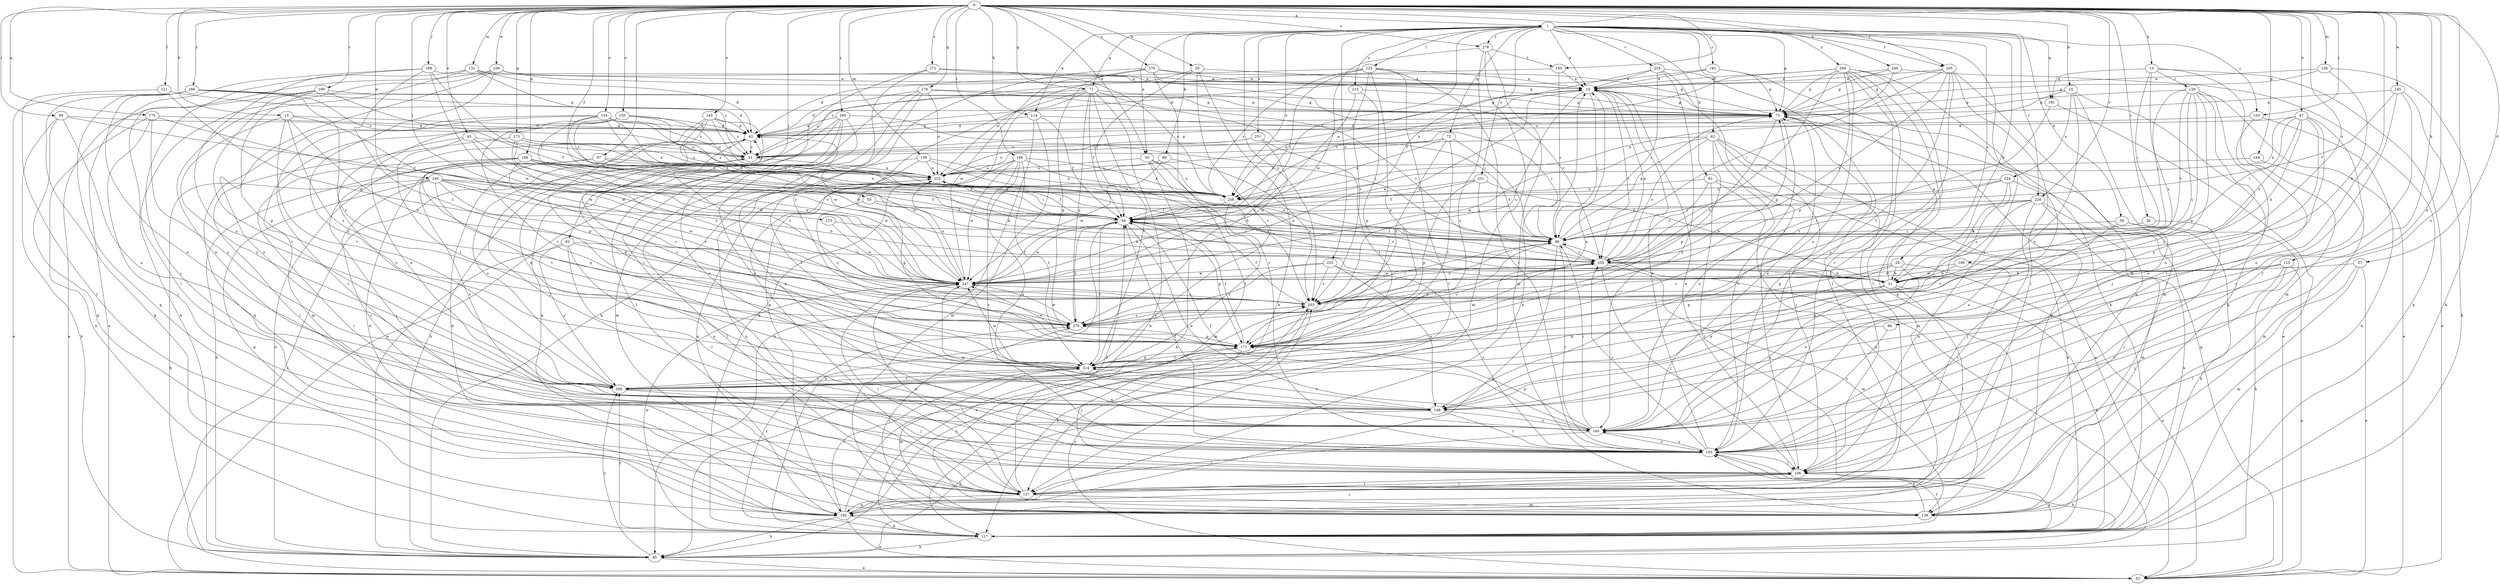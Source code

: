 strict digraph  {
0;
1;
10;
13;
15;
16;
20;
21;
26;
29;
31;
37;
39;
42;
43;
47;
50;
53;
55;
62;
64;
71;
72;
75;
80;
82;
85;
86;
93;
95;
96;
97;
103;
106;
110;
114;
117;
121;
123;
125;
126;
127;
128;
131;
136;
138;
145;
149;
150;
154;
160;
164;
169;
171;
173;
175;
178;
181;
182;
183;
186;
189;
190;
192;
193;
199;
203;
205;
214;
215;
223;
224;
225;
228;
229;
231;
235;
238;
240;
245;
247;
249;
251;
258;
260;
266;
268;
269;
272;
276;
278;
279;
0 -> 1  [label=a];
0 -> 13  [label=b];
0 -> 15  [label=b];
0 -> 16  [label=b];
0 -> 20  [label=b];
0 -> 26  [label=c];
0 -> 37  [label=d];
0 -> 43  [label=e];
0 -> 47  [label=e];
0 -> 50  [label=e];
0 -> 55  [label=f];
0 -> 71  [label=g];
0 -> 86  [label=i];
0 -> 93  [label=i];
0 -> 95  [label=i];
0 -> 97  [label=j];
0 -> 103  [label=j];
0 -> 110  [label=k];
0 -> 114  [label=k];
0 -> 121  [label=l];
0 -> 123  [label=l];
0 -> 128  [label=m];
0 -> 131  [label=m];
0 -> 136  [label=m];
0 -> 145  [label=n];
0 -> 149  [label=n];
0 -> 150  [label=o];
0 -> 154  [label=o];
0 -> 160  [label=o];
0 -> 164  [label=p];
0 -> 169  [label=p];
0 -> 173  [label=q];
0 -> 175  [label=q];
0 -> 178  [label=q];
0 -> 183  [label=r];
0 -> 186  [label=r];
0 -> 189  [label=r];
0 -> 190  [label=r];
0 -> 199  [label=s];
0 -> 205  [label=t];
0 -> 228  [label=v];
0 -> 238  [label=w];
0 -> 240  [label=w];
0 -> 245  [label=w];
0 -> 249  [label=x];
0 -> 260  [label=y];
0 -> 266  [label=y];
0 -> 272  [label=z];
0 -> 276  [label=z];
0 -> 278  [label=z];
1 -> 10  [label=a];
1 -> 21  [label=b];
1 -> 29  [label=c];
1 -> 39  [label=d];
1 -> 50  [label=e];
1 -> 62  [label=f];
1 -> 64  [label=f];
1 -> 71  [label=g];
1 -> 72  [label=g];
1 -> 75  [label=g];
1 -> 80  [label=h];
1 -> 82  [label=h];
1 -> 103  [label=j];
1 -> 106  [label=j];
1 -> 114  [label=k];
1 -> 125  [label=l];
1 -> 181  [label=q];
1 -> 192  [label=r];
1 -> 203  [label=s];
1 -> 205  [label=t];
1 -> 215  [label=u];
1 -> 223  [label=u];
1 -> 228  [label=v];
1 -> 229  [label=v];
1 -> 231  [label=v];
1 -> 251  [label=x];
1 -> 258  [label=x];
1 -> 268  [label=y];
1 -> 278  [label=z];
10 -> 75  [label=g];
10 -> 96  [label=i];
10 -> 203  [label=s];
10 -> 235  [label=v];
10 -> 247  [label=w];
10 -> 258  [label=x];
13 -> 53  [label=e];
13 -> 96  [label=i];
13 -> 126  [label=l];
13 -> 138  [label=m];
13 -> 181  [label=q];
13 -> 203  [label=s];
15 -> 42  [label=d];
15 -> 203  [label=s];
15 -> 214  [label=t];
15 -> 247  [label=w];
15 -> 269  [label=y];
15 -> 279  [label=z];
16 -> 75  [label=g];
16 -> 106  [label=j];
16 -> 182  [label=q];
16 -> 224  [label=u];
16 -> 258  [label=x];
16 -> 269  [label=y];
20 -> 10  [label=a];
20 -> 64  [label=f];
20 -> 117  [label=k];
20 -> 214  [label=t];
20 -> 225  [label=u];
21 -> 10  [label=a];
21 -> 117  [label=k];
21 -> 127  [label=l];
21 -> 160  [label=o];
21 -> 203  [label=s];
21 -> 279  [label=z];
26 -> 96  [label=i];
26 -> 106  [label=j];
29 -> 21  [label=b];
29 -> 53  [label=e];
29 -> 149  [label=n];
29 -> 160  [label=o];
29 -> 171  [label=p];
29 -> 203  [label=s];
31 -> 75  [label=g];
31 -> 225  [label=u];
37 -> 21  [label=b];
37 -> 53  [label=e];
37 -> 127  [label=l];
37 -> 138  [label=m];
39 -> 85  [label=h];
39 -> 96  [label=i];
39 -> 117  [label=k];
39 -> 149  [label=n];
42 -> 31  [label=c];
42 -> 203  [label=s];
43 -> 31  [label=c];
43 -> 214  [label=t];
43 -> 235  [label=v];
43 -> 247  [label=w];
43 -> 269  [label=y];
47 -> 21  [label=b];
47 -> 42  [label=d];
47 -> 96  [label=i];
47 -> 149  [label=n];
47 -> 160  [label=o];
47 -> 193  [label=r];
47 -> 235  [label=v];
47 -> 258  [label=x];
50 -> 117  [label=k];
50 -> 138  [label=m];
50 -> 203  [label=s];
50 -> 225  [label=u];
50 -> 258  [label=x];
53 -> 31  [label=c];
53 -> 75  [label=g];
53 -> 203  [label=s];
55 -> 21  [label=b];
55 -> 64  [label=f];
55 -> 279  [label=z];
62 -> 31  [label=c];
62 -> 53  [label=e];
62 -> 106  [label=j];
62 -> 138  [label=m];
62 -> 160  [label=o];
62 -> 171  [label=p];
62 -> 235  [label=v];
62 -> 247  [label=w];
64 -> 96  [label=i];
64 -> 117  [label=k];
64 -> 160  [label=o];
64 -> 171  [label=p];
64 -> 214  [label=t];
64 -> 235  [label=v];
64 -> 247  [label=w];
64 -> 279  [label=z];
71 -> 31  [label=c];
71 -> 64  [label=f];
71 -> 75  [label=g];
71 -> 85  [label=h];
71 -> 117  [label=k];
71 -> 182  [label=q];
71 -> 214  [label=t];
71 -> 235  [label=v];
71 -> 279  [label=z];
72 -> 31  [label=c];
72 -> 96  [label=i];
72 -> 214  [label=t];
72 -> 258  [label=x];
72 -> 279  [label=z];
75 -> 42  [label=d];
75 -> 160  [label=o];
75 -> 193  [label=r];
75 -> 203  [label=s];
80 -> 203  [label=s];
80 -> 225  [label=u];
80 -> 247  [label=w];
82 -> 117  [label=k];
82 -> 127  [label=l];
82 -> 182  [label=q];
82 -> 235  [label=v];
82 -> 258  [label=x];
85 -> 42  [label=d];
85 -> 53  [label=e];
85 -> 96  [label=i];
85 -> 203  [label=s];
85 -> 269  [label=y];
86 -> 160  [label=o];
86 -> 171  [label=p];
93 -> 85  [label=h];
93 -> 160  [label=o];
93 -> 193  [label=r];
93 -> 203  [label=s];
93 -> 235  [label=v];
93 -> 269  [label=y];
95 -> 42  [label=d];
95 -> 64  [label=f];
95 -> 85  [label=h];
95 -> 149  [label=n];
95 -> 182  [label=q];
96 -> 64  [label=f];
96 -> 75  [label=g];
96 -> 182  [label=q];
96 -> 193  [label=r];
96 -> 203  [label=s];
96 -> 225  [label=u];
96 -> 235  [label=v];
97 -> 85  [label=h];
97 -> 96  [label=i];
97 -> 160  [label=o];
97 -> 225  [label=u];
103 -> 42  [label=d];
103 -> 117  [label=k];
103 -> 193  [label=r];
106 -> 10  [label=a];
106 -> 117  [label=k];
106 -> 127  [label=l];
110 -> 21  [label=b];
110 -> 53  [label=e];
110 -> 106  [label=j];
110 -> 149  [label=n];
110 -> 193  [label=r];
110 -> 247  [label=w];
114 -> 42  [label=d];
114 -> 64  [label=f];
114 -> 85  [label=h];
114 -> 96  [label=i];
114 -> 138  [label=m];
117 -> 85  [label=h];
117 -> 193  [label=r];
117 -> 247  [label=w];
117 -> 269  [label=y];
117 -> 279  [label=z];
121 -> 75  [label=g];
121 -> 127  [label=l];
121 -> 247  [label=w];
123 -> 96  [label=i];
123 -> 247  [label=w];
125 -> 10  [label=a];
125 -> 42  [label=d];
125 -> 64  [label=f];
125 -> 127  [label=l];
125 -> 171  [label=p];
125 -> 193  [label=r];
125 -> 203  [label=s];
125 -> 258  [label=x];
126 -> 53  [label=e];
126 -> 75  [label=g];
126 -> 96  [label=i];
126 -> 149  [label=n];
126 -> 171  [label=p];
126 -> 193  [label=r];
126 -> 203  [label=s];
126 -> 235  [label=v];
126 -> 269  [label=y];
127 -> 64  [label=f];
127 -> 106  [label=j];
127 -> 138  [label=m];
127 -> 182  [label=q];
127 -> 225  [label=u];
127 -> 247  [label=w];
128 -> 10  [label=a];
128 -> 21  [label=b];
128 -> 75  [label=g];
128 -> 117  [label=k];
131 -> 10  [label=a];
131 -> 31  [label=c];
131 -> 42  [label=d];
131 -> 160  [label=o];
131 -> 269  [label=y];
136 -> 96  [label=i];
136 -> 149  [label=n];
136 -> 214  [label=t];
136 -> 225  [label=u];
136 -> 258  [label=x];
138 -> 42  [label=d];
138 -> 75  [label=g];
138 -> 193  [label=r];
138 -> 279  [label=z];
145 -> 31  [label=c];
145 -> 42  [label=d];
145 -> 106  [label=j];
145 -> 149  [label=n];
145 -> 171  [label=p];
145 -> 225  [label=u];
145 -> 235  [label=v];
149 -> 85  [label=h];
149 -> 160  [label=o];
149 -> 193  [label=r];
149 -> 214  [label=t];
150 -> 42  [label=d];
150 -> 138  [label=m];
150 -> 149  [label=n];
150 -> 214  [label=t];
150 -> 225  [label=u];
150 -> 247  [label=w];
150 -> 258  [label=x];
154 -> 31  [label=c];
154 -> 42  [label=d];
154 -> 64  [label=f];
154 -> 96  [label=i];
154 -> 182  [label=q];
154 -> 193  [label=r];
154 -> 225  [label=u];
154 -> 247  [label=w];
154 -> 258  [label=x];
160 -> 64  [label=f];
160 -> 96  [label=i];
160 -> 127  [label=l];
160 -> 171  [label=p];
160 -> 193  [label=r];
160 -> 247  [label=w];
164 -> 138  [label=m];
164 -> 225  [label=u];
169 -> 21  [label=b];
169 -> 64  [label=f];
169 -> 106  [label=j];
169 -> 127  [label=l];
169 -> 214  [label=t];
169 -> 225  [label=u];
169 -> 247  [label=w];
169 -> 258  [label=x];
169 -> 279  [label=z];
171 -> 31  [label=c];
171 -> 64  [label=f];
171 -> 96  [label=i];
171 -> 106  [label=j];
171 -> 214  [label=t];
171 -> 235  [label=v];
171 -> 247  [label=w];
173 -> 31  [label=c];
173 -> 127  [label=l];
173 -> 203  [label=s];
173 -> 225  [label=u];
173 -> 247  [label=w];
173 -> 258  [label=x];
175 -> 42  [label=d];
175 -> 106  [label=j];
175 -> 117  [label=k];
175 -> 247  [label=w];
175 -> 269  [label=y];
178 -> 42  [label=d];
178 -> 53  [label=e];
178 -> 75  [label=g];
178 -> 96  [label=i];
178 -> 127  [label=l];
178 -> 193  [label=r];
178 -> 225  [label=u];
181 -> 53  [label=e];
181 -> 214  [label=t];
182 -> 10  [label=a];
182 -> 42  [label=d];
182 -> 53  [label=e];
182 -> 85  [label=h];
182 -> 106  [label=j];
182 -> 117  [label=k];
182 -> 203  [label=s];
182 -> 214  [label=t];
183 -> 10  [label=a];
183 -> 31  [label=c];
183 -> 96  [label=i];
186 -> 21  [label=b];
186 -> 160  [label=o];
186 -> 182  [label=q];
186 -> 193  [label=r];
186 -> 214  [label=t];
186 -> 225  [label=u];
186 -> 247  [label=w];
186 -> 258  [label=x];
189 -> 10  [label=a];
189 -> 53  [label=e];
189 -> 64  [label=f];
189 -> 106  [label=j];
189 -> 247  [label=w];
189 -> 279  [label=z];
190 -> 53  [label=e];
190 -> 64  [label=f];
190 -> 75  [label=g];
190 -> 171  [label=p];
190 -> 269  [label=y];
192 -> 10  [label=a];
192 -> 42  [label=d];
192 -> 75  [label=g];
192 -> 138  [label=m];
193 -> 10  [label=a];
193 -> 64  [label=f];
193 -> 75  [label=g];
193 -> 85  [label=h];
193 -> 106  [label=j];
193 -> 160  [label=o];
193 -> 235  [label=v];
199 -> 21  [label=b];
199 -> 193  [label=r];
199 -> 247  [label=w];
203 -> 64  [label=f];
203 -> 96  [label=i];
203 -> 117  [label=k];
203 -> 279  [label=z];
205 -> 10  [label=a];
205 -> 75  [label=g];
205 -> 96  [label=i];
205 -> 127  [label=l];
205 -> 160  [label=o];
205 -> 182  [label=q];
205 -> 214  [label=t];
205 -> 235  [label=v];
214 -> 42  [label=d];
214 -> 138  [label=m];
214 -> 171  [label=p];
214 -> 247  [label=w];
214 -> 269  [label=y];
215 -> 75  [label=g];
215 -> 171  [label=p];
215 -> 279  [label=z];
223 -> 149  [label=n];
223 -> 193  [label=r];
223 -> 203  [label=s];
223 -> 247  [label=w];
223 -> 279  [label=z];
224 -> 21  [label=b];
224 -> 64  [label=f];
224 -> 96  [label=i];
224 -> 160  [label=o];
224 -> 203  [label=s];
224 -> 258  [label=x];
225 -> 10  [label=a];
225 -> 64  [label=f];
225 -> 127  [label=l];
225 -> 171  [label=p];
225 -> 258  [label=x];
228 -> 64  [label=f];
228 -> 96  [label=i];
228 -> 106  [label=j];
228 -> 117  [label=k];
228 -> 138  [label=m];
228 -> 214  [label=t];
228 -> 235  [label=v];
229 -> 10  [label=a];
229 -> 64  [label=f];
229 -> 96  [label=i];
229 -> 106  [label=j];
229 -> 127  [label=l];
229 -> 160  [label=o];
231 -> 21  [label=b];
231 -> 64  [label=f];
231 -> 96  [label=i];
231 -> 171  [label=p];
231 -> 258  [label=x];
235 -> 10  [label=a];
235 -> 21  [label=b];
235 -> 106  [label=j];
235 -> 138  [label=m];
235 -> 225  [label=u];
235 -> 247  [label=w];
238 -> 10  [label=a];
238 -> 75  [label=g];
238 -> 85  [label=h];
238 -> 127  [label=l];
238 -> 160  [label=o];
238 -> 269  [label=y];
240 -> 21  [label=b];
240 -> 64  [label=f];
240 -> 85  [label=h];
240 -> 171  [label=p];
240 -> 182  [label=q];
240 -> 193  [label=r];
240 -> 203  [label=s];
240 -> 247  [label=w];
240 -> 258  [label=x];
245 -> 64  [label=f];
245 -> 75  [label=g];
245 -> 117  [label=k];
245 -> 160  [label=o];
245 -> 193  [label=r];
247 -> 42  [label=d];
247 -> 64  [label=f];
247 -> 75  [label=g];
247 -> 127  [label=l];
247 -> 203  [label=s];
247 -> 225  [label=u];
249 -> 10  [label=a];
249 -> 75  [label=g];
249 -> 117  [label=k];
249 -> 225  [label=u];
251 -> 31  [label=c];
251 -> 214  [label=t];
251 -> 225  [label=u];
251 -> 247  [label=w];
258 -> 64  [label=f];
258 -> 214  [label=t];
260 -> 42  [label=d];
260 -> 85  [label=h];
260 -> 96  [label=i];
260 -> 127  [label=l];
260 -> 138  [label=m];
260 -> 160  [label=o];
260 -> 182  [label=q];
266 -> 31  [label=c];
266 -> 42  [label=d];
266 -> 53  [label=e];
266 -> 75  [label=g];
266 -> 117  [label=k];
266 -> 149  [label=n];
266 -> 182  [label=q];
266 -> 279  [label=z];
268 -> 10  [label=a];
268 -> 75  [label=g];
268 -> 106  [label=j];
268 -> 117  [label=k];
268 -> 127  [label=l];
268 -> 149  [label=n];
268 -> 171  [label=p];
268 -> 182  [label=q];
268 -> 193  [label=r];
268 -> 235  [label=v];
268 -> 258  [label=x];
269 -> 10  [label=a];
269 -> 31  [label=c];
269 -> 106  [label=j];
269 -> 149  [label=n];
269 -> 214  [label=t];
272 -> 10  [label=a];
272 -> 193  [label=r];
272 -> 258  [label=x];
272 -> 279  [label=z];
276 -> 10  [label=a];
276 -> 75  [label=g];
276 -> 85  [label=h];
276 -> 171  [label=p];
276 -> 193  [label=r];
276 -> 235  [label=v];
276 -> 247  [label=w];
278 -> 127  [label=l];
278 -> 138  [label=m];
278 -> 247  [label=w];
278 -> 269  [label=y];
278 -> 183  [label=t];
279 -> 171  [label=p];
279 -> 203  [label=s];
279 -> 235  [label=v];
279 -> 247  [label=w];
}
